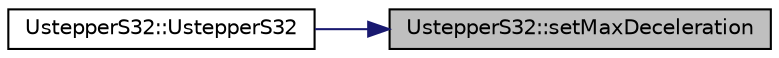 digraph "UstepperS32::setMaxDeceleration"
{
 // LATEX_PDF_SIZE
  edge [fontname="Helvetica",fontsize="10",labelfontname="Helvetica",labelfontsize="10"];
  node [fontname="Helvetica",fontsize="10",shape=record];
  rankdir="RL";
  Node1 [label="UstepperS32::setMaxDeceleration",height=0.2,width=0.4,color="black", fillcolor="grey75", style="filled", fontcolor="black",tooltip="Set the maximum deceleration of the stepper motor."];
  Node1 -> Node2 [dir="back",color="midnightblue",fontsize="10",style="solid",fontname="Helvetica"];
  Node2 [label="UstepperS32::UstepperS32",height=0.2,width=0.4,color="black", fillcolor="white", style="filled",URL="$classUstepperS32.html#ab2b9c906a9bb652398ce8a14d7e54c14",tooltip="Constructor of uStepper class."];
}
